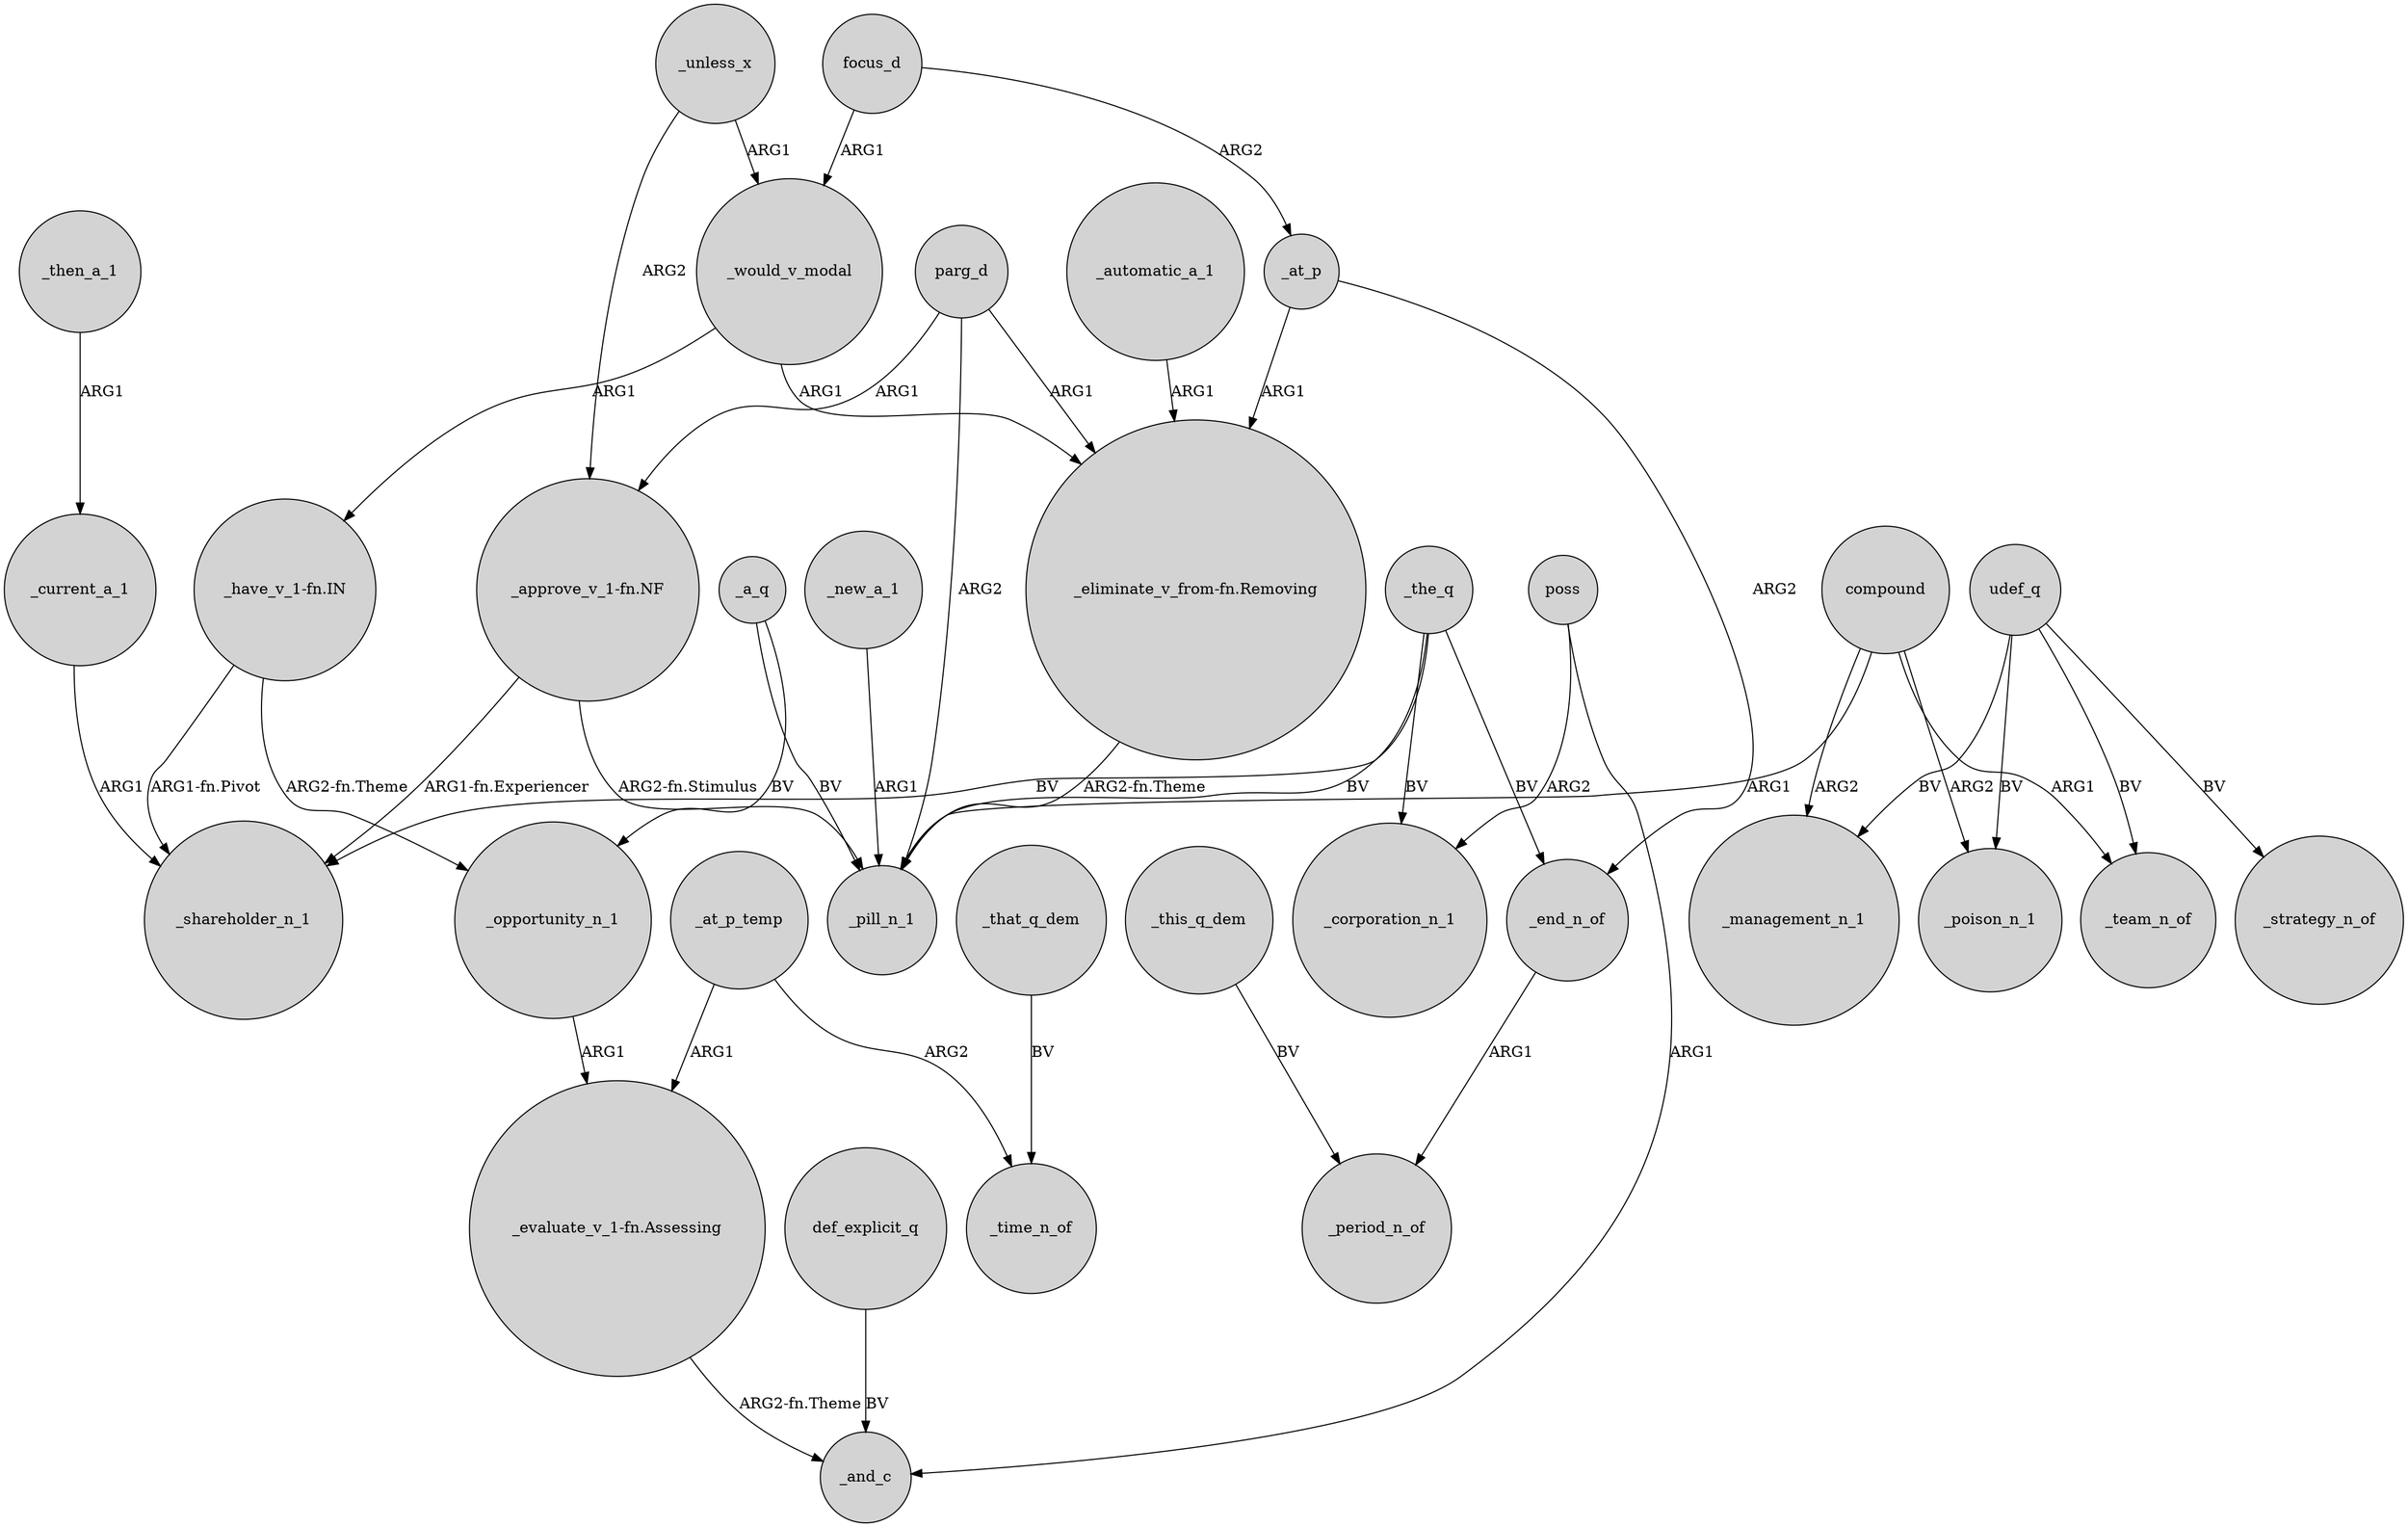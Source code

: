digraph {
	node [shape=circle style=filled]
	_the_q -> _pill_n_1 [label=BV]
	"_approve_v_1-fn.NF" -> _shareholder_n_1 [label="ARG1-fn.Experiencer"]
	compound -> _pill_n_1 [label=ARG1]
	compound -> _team_n_of [label=ARG1]
	_automatic_a_1 -> "_eliminate_v_from-fn.Removing" [label=ARG1]
	_that_q_dem -> _time_n_of [label=BV]
	poss -> _and_c [label=ARG1]
	_the_q -> _shareholder_n_1 [label=BV]
	parg_d -> "_eliminate_v_from-fn.Removing" [label=ARG1]
	_the_q -> _corporation_n_1 [label=BV]
	def_explicit_q -> _and_c [label=BV]
	_the_q -> _end_n_of [label=BV]
	_at_p -> _end_n_of [label=ARG2]
	_at_p_temp -> "_evaluate_v_1-fn.Assessing" [label=ARG1]
	poss -> _corporation_n_1 [label=ARG2]
	compound -> _management_n_1 [label=ARG2]
	_at_p_temp -> _time_n_of [label=ARG2]
	_would_v_modal -> "_eliminate_v_from-fn.Removing" [label=ARG1]
	"_have_v_1-fn.IN" -> _opportunity_n_1 [label="ARG2-fn.Theme"]
	parg_d -> _pill_n_1 [label=ARG2]
	focus_d -> _at_p [label=ARG2]
	_end_n_of -> _period_n_of [label=ARG1]
	_opportunity_n_1 -> "_evaluate_v_1-fn.Assessing" [label=ARG1]
	udef_q -> _management_n_1 [label=BV]
	udef_q -> _poison_n_1 [label=BV]
	_current_a_1 -> _shareholder_n_1 [label=ARG1]
	_new_a_1 -> _pill_n_1 [label=ARG1]
	_this_q_dem -> _period_n_of [label=BV]
	"_eliminate_v_from-fn.Removing" -> _pill_n_1 [label="ARG2-fn.Theme"]
	_a_q -> _pill_n_1 [label=BV]
	_then_a_1 -> _current_a_1 [label=ARG1]
	_at_p -> "_eliminate_v_from-fn.Removing" [label=ARG1]
	"_approve_v_1-fn.NF" -> _pill_n_1 [label="ARG2-fn.Stimulus"]
	udef_q -> _team_n_of [label=BV]
	compound -> _poison_n_1 [label=ARG2]
	_a_q -> _opportunity_n_1 [label=BV]
	_would_v_modal -> "_have_v_1-fn.IN" [label=ARG1]
	udef_q -> _strategy_n_of [label=BV]
	"_evaluate_v_1-fn.Assessing" -> _and_c [label="ARG2-fn.Theme"]
	_unless_x -> _would_v_modal [label=ARG1]
	_unless_x -> "_approve_v_1-fn.NF" [label=ARG2]
	parg_d -> "_approve_v_1-fn.NF" [label=ARG1]
	focus_d -> _would_v_modal [label=ARG1]
	"_have_v_1-fn.IN" -> _shareholder_n_1 [label="ARG1-fn.Pivot"]
}
